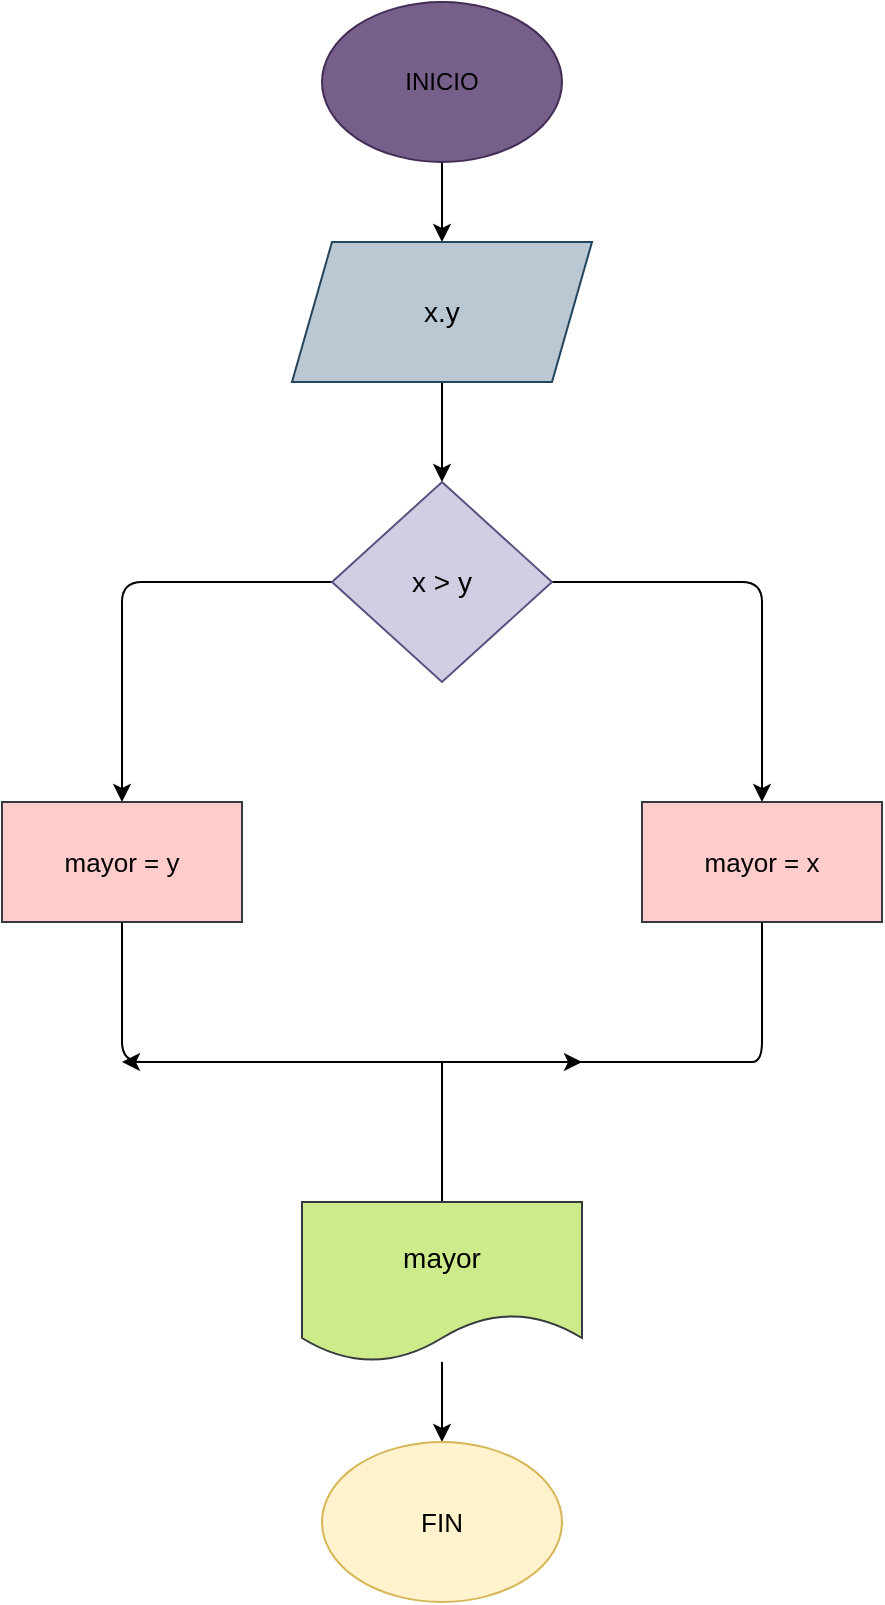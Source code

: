 <mxfile>
    <diagram id="mRDPWLMU_m13LBfhZCJY" name="Página-1">
        <mxGraphModel dx="662" dy="425" grid="1" gridSize="10" guides="1" tooltips="1" connect="1" arrows="1" fold="1" page="1" pageScale="1" pageWidth="827" pageHeight="1169" math="0" shadow="0">
            <root>
                <mxCell id="0"/>
                <mxCell id="1" parent="0"/>
                <mxCell id="4" value="" style="edgeStyle=none;html=1;fontColor=#000000;" edge="1" parent="1" source="2" target="3">
                    <mxGeometry relative="1" as="geometry"/>
                </mxCell>
                <mxCell id="2" value="&lt;font color=&quot;#000000&quot;&gt;INICIO&lt;/font&gt;" style="ellipse;whiteSpace=wrap;html=1;fillColor=#76608a;fontColor=#ffffff;strokeColor=#432D57;" vertex="1" parent="1">
                    <mxGeometry x="260" y="30" width="120" height="80" as="geometry"/>
                </mxCell>
                <mxCell id="6" value="" style="edgeStyle=none;html=1;fontColor=#000000;" edge="1" parent="1" source="3" target="5">
                    <mxGeometry relative="1" as="geometry"/>
                </mxCell>
                <mxCell id="3" value="&lt;font style=&quot;font-size: 14px;&quot; color=&quot;#000000&quot;&gt;x.y&lt;/font&gt;" style="shape=parallelogram;perimeter=parallelogramPerimeter;whiteSpace=wrap;html=1;fixedSize=1;fillColor=#bac8d3;strokeColor=#23445d;" vertex="1" parent="1">
                    <mxGeometry x="245" y="150" width="150" height="70" as="geometry"/>
                </mxCell>
                <mxCell id="7" style="edgeStyle=none;html=1;fontColor=#000000;" edge="1" parent="1" source="5">
                    <mxGeometry relative="1" as="geometry">
                        <mxPoint x="160" y="430" as="targetPoint"/>
                        <Array as="points">
                            <mxPoint x="160" y="320"/>
                        </Array>
                    </mxGeometry>
                </mxCell>
                <mxCell id="9" style="edgeStyle=none;html=1;fontColor=#000000;exitX=1;exitY=0.5;exitDx=0;exitDy=0;" edge="1" parent="1" source="5">
                    <mxGeometry relative="1" as="geometry">
                        <mxPoint x="480" y="430" as="targetPoint"/>
                        <Array as="points">
                            <mxPoint x="480" y="320"/>
                        </Array>
                    </mxGeometry>
                </mxCell>
                <mxCell id="5" value="&lt;font style=&quot;font-size: 14px;&quot; color=&quot;#000000&quot;&gt;x &amp;gt; y&lt;/font&gt;" style="rhombus;whiteSpace=wrap;html=1;fillColor=#d0cee2;strokeColor=#56517e;" vertex="1" parent="1">
                    <mxGeometry x="265" y="270" width="110" height="100" as="geometry"/>
                </mxCell>
                <mxCell id="12" style="edgeStyle=none;html=1;fontColor=#000000;" edge="1" parent="1" source="10">
                    <mxGeometry relative="1" as="geometry">
                        <mxPoint x="390" y="560" as="targetPoint"/>
                        <Array as="points">
                            <mxPoint x="160" y="560"/>
                        </Array>
                    </mxGeometry>
                </mxCell>
                <mxCell id="10" value="&lt;font style=&quot;font-size: 13px;&quot; color=&quot;#000000&quot;&gt;mayor = y&lt;/font&gt;" style="rounded=0;whiteSpace=wrap;html=1;fillColor=#ffcccc;strokeColor=#36393d;" vertex="1" parent="1">
                    <mxGeometry x="100" y="430" width="120" height="60" as="geometry"/>
                </mxCell>
                <mxCell id="13" style="edgeStyle=none;html=1;fontColor=#000000;" edge="1" parent="1" source="11">
                    <mxGeometry relative="1" as="geometry">
                        <mxPoint x="160" y="560" as="targetPoint"/>
                        <Array as="points">
                            <mxPoint x="480" y="560"/>
                            <mxPoint x="470" y="560"/>
                            <mxPoint x="330" y="560"/>
                        </Array>
                    </mxGeometry>
                </mxCell>
                <mxCell id="11" value="&lt;font style=&quot;font-size: 13px;&quot; color=&quot;#000000&quot;&gt;mayor = x&lt;/font&gt;" style="rounded=0;whiteSpace=wrap;html=1;fillColor=#ffcccc;strokeColor=#36393d;" vertex="1" parent="1">
                    <mxGeometry x="420" y="430" width="120" height="60" as="geometry"/>
                </mxCell>
                <mxCell id="14" value="" style="endArrow=none;html=1;fontColor=#000000;" edge="1" parent="1" target="15">
                    <mxGeometry width="50" height="50" relative="1" as="geometry">
                        <mxPoint x="320" y="560" as="sourcePoint"/>
                        <mxPoint x="320" y="610" as="targetPoint"/>
                    </mxGeometry>
                </mxCell>
                <mxCell id="18" value="" style="edgeStyle=none;html=1;fontSize=14;fontColor=#000000;" edge="1" parent="1" source="15" target="16">
                    <mxGeometry relative="1" as="geometry"/>
                </mxCell>
                <mxCell id="15" value="&lt;font style=&quot;font-size: 14px;&quot; color=&quot;#000000&quot;&gt;mayor&lt;/font&gt;" style="shape=document;whiteSpace=wrap;html=1;boundedLbl=1;fillColor=#cdeb8b;strokeColor=#36393d;" vertex="1" parent="1">
                    <mxGeometry x="250" y="630" width="140" height="80" as="geometry"/>
                </mxCell>
                <mxCell id="16" value="&lt;font style=&quot;font-size: 13px;&quot; color=&quot;#000000&quot;&gt;FIN&lt;/font&gt;" style="ellipse;whiteSpace=wrap;html=1;fillColor=#fff2cc;strokeColor=#d6b656;" vertex="1" parent="1">
                    <mxGeometry x="260" y="750" width="120" height="80" as="geometry"/>
                </mxCell>
            </root>
        </mxGraphModel>
    </diagram>
</mxfile>
